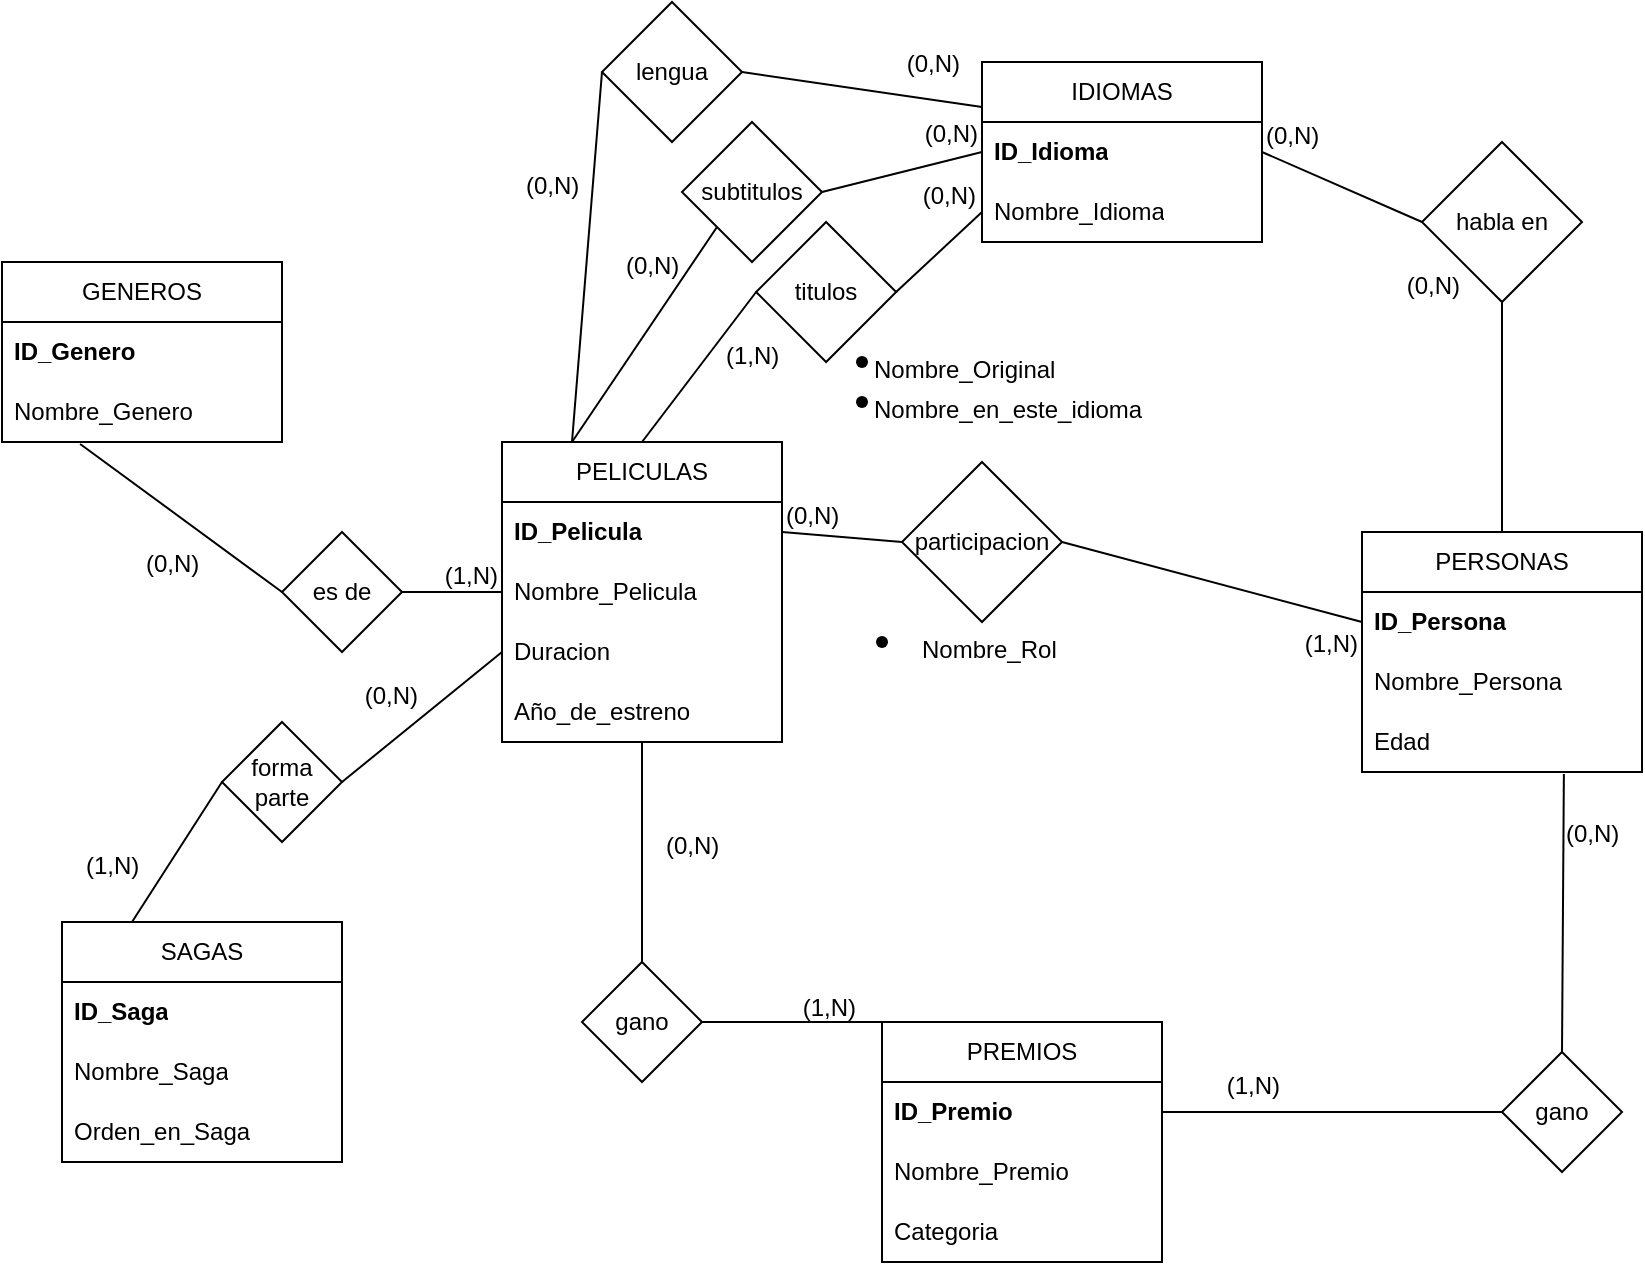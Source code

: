 <mxfile version="21.5.1" type="github">
  <diagram id="R2lEEEUBdFMjLlhIrx00" name="Page-1">
    <mxGraphModel dx="1290" dy="506" grid="1" gridSize="10" guides="1" tooltips="1" connect="1" arrows="1" fold="1" page="1" pageScale="1" pageWidth="850" pageHeight="1100" background="none" math="0" shadow="0" extFonts="Permanent Marker^https://fonts.googleapis.com/css?family=Permanent+Marker">
      <root>
        <mxCell id="0" />
        <mxCell id="1" parent="0" />
        <mxCell id="Gt7JvwrsVz6u9dGJZQsW-6" value="GENEROS" style="swimlane;fontStyle=0;childLayout=stackLayout;horizontal=1;startSize=30;horizontalStack=0;resizeParent=1;resizeParentMax=0;resizeLast=0;collapsible=1;marginBottom=0;whiteSpace=wrap;html=1;" parent="1" vertex="1">
          <mxGeometry x="20" y="260" width="140" height="90" as="geometry">
            <mxRectangle x="50" y="410" width="100" height="30" as="alternateBounds" />
          </mxGeometry>
        </mxCell>
        <mxCell id="Gt7JvwrsVz6u9dGJZQsW-7" value="&lt;b&gt;ID_Genero&lt;/b&gt;&lt;span style=&quot;white-space: pre;&quot;&gt;&#x9;&lt;/span&gt;" style="text;strokeColor=none;fillColor=none;align=left;verticalAlign=middle;spacingLeft=4;spacingRight=4;overflow=hidden;points=[[0,0.5],[1,0.5]];portConstraint=eastwest;rotatable=0;whiteSpace=wrap;html=1;" parent="Gt7JvwrsVz6u9dGJZQsW-6" vertex="1">
          <mxGeometry y="30" width="140" height="30" as="geometry" />
        </mxCell>
        <mxCell id="Gt7JvwrsVz6u9dGJZQsW-8" value="Nombre_Genero" style="text;strokeColor=none;fillColor=none;align=left;verticalAlign=middle;spacingLeft=4;spacingRight=4;overflow=hidden;points=[[0,0.5],[1,0.5]];portConstraint=eastwest;rotatable=0;whiteSpace=wrap;html=1;" parent="Gt7JvwrsVz6u9dGJZQsW-6" vertex="1">
          <mxGeometry y="60" width="140" height="30" as="geometry" />
        </mxCell>
        <mxCell id="Gt7JvwrsVz6u9dGJZQsW-10" value="PELICULAS" style="swimlane;fontStyle=0;childLayout=stackLayout;horizontal=1;startSize=30;horizontalStack=0;resizeParent=1;resizeParentMax=0;resizeLast=0;collapsible=1;marginBottom=0;whiteSpace=wrap;html=1;" parent="1" vertex="1">
          <mxGeometry x="270" y="350" width="140" height="150" as="geometry">
            <mxRectangle x="270" y="350" width="110" height="30" as="alternateBounds" />
          </mxGeometry>
        </mxCell>
        <mxCell id="Gt7JvwrsVz6u9dGJZQsW-11" value="&lt;b&gt;ID_Pelicula&lt;/b&gt;" style="text;strokeColor=none;fillColor=none;align=left;verticalAlign=middle;spacingLeft=4;spacingRight=4;overflow=hidden;points=[[0,0.5],[1,0.5]];portConstraint=eastwest;rotatable=0;whiteSpace=wrap;html=1;" parent="Gt7JvwrsVz6u9dGJZQsW-10" vertex="1">
          <mxGeometry y="30" width="140" height="30" as="geometry" />
        </mxCell>
        <mxCell id="Gt7JvwrsVz6u9dGJZQsW-12" value="Nombre_Pelicula&lt;span style=&quot;white-space: pre;&quot;&gt;&#x9;&lt;/span&gt;" style="text;strokeColor=none;fillColor=none;align=left;verticalAlign=middle;spacingLeft=4;spacingRight=4;overflow=hidden;points=[[0,0.5],[1,0.5]];portConstraint=eastwest;rotatable=0;whiteSpace=wrap;html=1;" parent="Gt7JvwrsVz6u9dGJZQsW-10" vertex="1">
          <mxGeometry y="60" width="140" height="30" as="geometry" />
        </mxCell>
        <mxCell id="Gt7JvwrsVz6u9dGJZQsW-106" value="Duracion" style="text;strokeColor=none;fillColor=none;align=left;verticalAlign=middle;spacingLeft=4;spacingRight=4;overflow=hidden;points=[[0,0.5],[1,0.5]];portConstraint=eastwest;rotatable=0;whiteSpace=wrap;html=1;" parent="Gt7JvwrsVz6u9dGJZQsW-10" vertex="1">
          <mxGeometry y="90" width="140" height="30" as="geometry" />
        </mxCell>
        <mxCell id="Gt7JvwrsVz6u9dGJZQsW-107" value="Año_de_estreno" style="text;strokeColor=none;fillColor=none;align=left;verticalAlign=middle;spacingLeft=4;spacingRight=4;overflow=hidden;points=[[0,0.5],[1,0.5]];portConstraint=eastwest;rotatable=0;whiteSpace=wrap;html=1;" parent="Gt7JvwrsVz6u9dGJZQsW-10" vertex="1">
          <mxGeometry y="120" width="140" height="30" as="geometry" />
        </mxCell>
        <mxCell id="Gt7JvwrsVz6u9dGJZQsW-14" value="PREMIOS" style="swimlane;fontStyle=0;childLayout=stackLayout;horizontal=1;startSize=30;horizontalStack=0;resizeParent=1;resizeParentMax=0;resizeLast=0;collapsible=1;marginBottom=0;whiteSpace=wrap;html=1;" parent="1" vertex="1">
          <mxGeometry x="460" y="640" width="140" height="120" as="geometry">
            <mxRectangle x="590" y="690" width="100" height="30" as="alternateBounds" />
          </mxGeometry>
        </mxCell>
        <mxCell id="Gt7JvwrsVz6u9dGJZQsW-15" value="&lt;b&gt;ID_Premio&lt;span style=&quot;white-space: pre;&quot;&gt;&#x9;&lt;/span&gt;&lt;/b&gt;" style="text;strokeColor=none;fillColor=none;align=left;verticalAlign=middle;spacingLeft=4;spacingRight=4;overflow=hidden;points=[[0,0.5],[1,0.5]];portConstraint=eastwest;rotatable=0;whiteSpace=wrap;html=1;" parent="Gt7JvwrsVz6u9dGJZQsW-14" vertex="1">
          <mxGeometry y="30" width="140" height="30" as="geometry" />
        </mxCell>
        <mxCell id="Gt7JvwrsVz6u9dGJZQsW-16" value="Nombre_Premio" style="text;strokeColor=none;fillColor=none;align=left;verticalAlign=middle;spacingLeft=4;spacingRight=4;overflow=hidden;points=[[0,0.5],[1,0.5]];portConstraint=eastwest;rotatable=0;whiteSpace=wrap;html=1;" parent="Gt7JvwrsVz6u9dGJZQsW-14" vertex="1">
          <mxGeometry y="60" width="140" height="30" as="geometry" />
        </mxCell>
        <mxCell id="D47qw9EcfBguY9dzHqrJ-2" value="Categoria" style="text;strokeColor=none;fillColor=none;align=left;verticalAlign=middle;spacingLeft=4;spacingRight=4;overflow=hidden;points=[[0,0.5],[1,0.5]];portConstraint=eastwest;rotatable=0;whiteSpace=wrap;html=1;" parent="Gt7JvwrsVz6u9dGJZQsW-14" vertex="1">
          <mxGeometry y="90" width="140" height="30" as="geometry" />
        </mxCell>
        <mxCell id="Gt7JvwrsVz6u9dGJZQsW-18" value="PERSONAS" style="swimlane;fontStyle=0;childLayout=stackLayout;horizontal=1;startSize=30;horizontalStack=0;resizeParent=1;resizeParentMax=0;resizeLast=0;collapsible=1;marginBottom=0;whiteSpace=wrap;html=1;" parent="1" vertex="1">
          <mxGeometry x="700" y="395" width="140" height="120" as="geometry">
            <mxRectangle x="760" y="410" width="110" height="30" as="alternateBounds" />
          </mxGeometry>
        </mxCell>
        <mxCell id="Gt7JvwrsVz6u9dGJZQsW-19" value="&lt;b&gt;ID_Persona&lt;/b&gt;" style="text;strokeColor=none;fillColor=none;align=left;verticalAlign=middle;spacingLeft=4;spacingRight=4;overflow=hidden;points=[[0,0.5],[1,0.5]];portConstraint=eastwest;rotatable=0;whiteSpace=wrap;html=1;" parent="Gt7JvwrsVz6u9dGJZQsW-18" vertex="1">
          <mxGeometry y="30" width="140" height="30" as="geometry" />
        </mxCell>
        <mxCell id="Gt7JvwrsVz6u9dGJZQsW-20" value="Nombre_Persona" style="text;strokeColor=none;fillColor=none;align=left;verticalAlign=middle;spacingLeft=4;spacingRight=4;overflow=hidden;points=[[0,0.5],[1,0.5]];portConstraint=eastwest;rotatable=0;whiteSpace=wrap;html=1;" parent="Gt7JvwrsVz6u9dGJZQsW-18" vertex="1">
          <mxGeometry y="60" width="140" height="30" as="geometry" />
        </mxCell>
        <mxCell id="Gt7JvwrsVz6u9dGJZQsW-110" value="Edad" style="text;strokeColor=none;fillColor=none;align=left;verticalAlign=middle;spacingLeft=4;spacingRight=4;overflow=hidden;points=[[0,0.5],[1,0.5]];portConstraint=eastwest;rotatable=0;whiteSpace=wrap;html=1;" parent="Gt7JvwrsVz6u9dGJZQsW-18" vertex="1">
          <mxGeometry y="90" width="140" height="30" as="geometry" />
        </mxCell>
        <mxCell id="Gt7JvwrsVz6u9dGJZQsW-27" value="es de" style="rhombus;whiteSpace=wrap;html=1;" parent="1" vertex="1">
          <mxGeometry x="160" y="395" width="60" height="60" as="geometry" />
        </mxCell>
        <mxCell id="Gt7JvwrsVz6u9dGJZQsW-41" value="IDIOMAS" style="swimlane;fontStyle=0;childLayout=stackLayout;horizontal=1;startSize=30;horizontalStack=0;resizeParent=1;resizeParentMax=0;resizeLast=0;collapsible=1;marginBottom=0;whiteSpace=wrap;html=1;" parent="1" vertex="1">
          <mxGeometry x="510" y="160" width="140" height="90" as="geometry">
            <mxRectangle x="600" y="200" width="90" height="30" as="alternateBounds" />
          </mxGeometry>
        </mxCell>
        <mxCell id="Gt7JvwrsVz6u9dGJZQsW-42" value="&lt;b&gt;ID_Idioma&lt;/b&gt;" style="text;strokeColor=none;fillColor=none;align=left;verticalAlign=middle;spacingLeft=4;spacingRight=4;overflow=hidden;points=[[0,0.5],[1,0.5]];portConstraint=eastwest;rotatable=0;whiteSpace=wrap;html=1;" parent="Gt7JvwrsVz6u9dGJZQsW-41" vertex="1">
          <mxGeometry y="30" width="140" height="30" as="geometry" />
        </mxCell>
        <mxCell id="Gt7JvwrsVz6u9dGJZQsW-43" value="Nombre_Idioma" style="text;strokeColor=none;fillColor=none;align=left;verticalAlign=middle;spacingLeft=4;spacingRight=4;overflow=hidden;points=[[0,0.5],[1,0.5]];portConstraint=eastwest;rotatable=0;whiteSpace=wrap;html=1;" parent="Gt7JvwrsVz6u9dGJZQsW-41" vertex="1">
          <mxGeometry y="60" width="140" height="30" as="geometry" />
        </mxCell>
        <mxCell id="Gt7JvwrsVz6u9dGJZQsW-52" value="titulos" style="rhombus;whiteSpace=wrap;html=1;" parent="1" vertex="1">
          <mxGeometry x="397.06" y="240" width="70" height="70" as="geometry" />
        </mxCell>
        <mxCell id="Gt7JvwrsVz6u9dGJZQsW-53" value="&lt;div&gt;subtitulos&lt;/div&gt;" style="rhombus;whiteSpace=wrap;html=1;" parent="1" vertex="1">
          <mxGeometry x="360" y="190" width="70" height="70" as="geometry" />
        </mxCell>
        <mxCell id="Gt7JvwrsVz6u9dGJZQsW-60" value="habla en" style="rhombus;whiteSpace=wrap;html=1;" parent="1" vertex="1">
          <mxGeometry x="730" y="200" width="80" height="80" as="geometry" />
        </mxCell>
        <mxCell id="Gt7JvwrsVz6u9dGJZQsW-65" value="gano" style="rhombus;whiteSpace=wrap;html=1;" parent="1" vertex="1">
          <mxGeometry x="310" y="610" width="60" height="60" as="geometry" />
        </mxCell>
        <mxCell id="Gt7JvwrsVz6u9dGJZQsW-72" value="gano" style="rhombus;whiteSpace=wrap;html=1;" parent="1" vertex="1">
          <mxGeometry x="770" y="655" width="60" height="60" as="geometry" />
        </mxCell>
        <mxCell id="D47qw9EcfBguY9dzHqrJ-17" value="" style="endArrow=none;html=1;rounded=0;entryX=0;entryY=0.5;entryDx=0;entryDy=0;exitX=0.279;exitY=1.033;exitDx=0;exitDy=0;exitPerimeter=0;" parent="1" source="Gt7JvwrsVz6u9dGJZQsW-8" target="Gt7JvwrsVz6u9dGJZQsW-27" edge="1">
          <mxGeometry relative="1" as="geometry">
            <mxPoint x="60" y="390" as="sourcePoint" />
            <mxPoint x="270" y="490" as="targetPoint" />
          </mxGeometry>
        </mxCell>
        <mxCell id="D47qw9EcfBguY9dzHqrJ-18" value="(0,N)" style="resizable=0;html=1;whiteSpace=wrap;align=left;verticalAlign=bottom;" parent="D47qw9EcfBguY9dzHqrJ-17" connectable="0" vertex="1">
          <mxGeometry x="-1" relative="1" as="geometry">
            <mxPoint x="31" y="69" as="offset" />
          </mxGeometry>
        </mxCell>
        <mxCell id="D47qw9EcfBguY9dzHqrJ-19" value="" style="endArrow=none;html=1;rounded=0;exitX=1;exitY=0.5;exitDx=0;exitDy=0;" parent="1" source="Gt7JvwrsVz6u9dGJZQsW-27" target="Gt7JvwrsVz6u9dGJZQsW-10" edge="1">
          <mxGeometry relative="1" as="geometry">
            <mxPoint x="100" y="540" as="sourcePoint" />
            <mxPoint x="290" y="450" as="targetPoint" />
          </mxGeometry>
        </mxCell>
        <mxCell id="D47qw9EcfBguY9dzHqrJ-20" value="(1,N)" style="resizable=0;html=1;whiteSpace=wrap;align=right;verticalAlign=bottom;" parent="D47qw9EcfBguY9dzHqrJ-19" connectable="0" vertex="1">
          <mxGeometry x="1" relative="1" as="geometry">
            <mxPoint x="-1" as="offset" />
          </mxGeometry>
        </mxCell>
        <mxCell id="D47qw9EcfBguY9dzHqrJ-23" value="" style="group" parent="1" vertex="1" connectable="0">
          <mxGeometry x="440" y="300" width="170" height="30" as="geometry" />
        </mxCell>
        <mxCell id="D47qw9EcfBguY9dzHqrJ-21" value="Nombre_Original" style="text;strokeColor=none;fillColor=none;spacingLeft=4;spacingRight=4;overflow=hidden;rotatable=0;points=[[0,0.5],[1,0.5]];portConstraint=eastwest;fontSize=12;whiteSpace=wrap;html=1;" parent="D47qw9EcfBguY9dzHqrJ-23" vertex="1">
          <mxGeometry x="10" width="140" height="30" as="geometry" />
        </mxCell>
        <mxCell id="D47qw9EcfBguY9dzHqrJ-22" value="" style="shape=waypoint;sketch=0;fillStyle=solid;size=6;pointerEvents=1;points=[];fillColor=none;resizable=0;rotatable=0;perimeter=centerPerimeter;snapToPoint=1;" parent="D47qw9EcfBguY9dzHqrJ-23" vertex="1">
          <mxGeometry width="20" height="20" as="geometry" />
        </mxCell>
        <mxCell id="D47qw9EcfBguY9dzHqrJ-24" value="" style="endArrow=none;html=1;rounded=0;entryX=0;entryY=0.5;entryDx=0;entryDy=0;exitX=0.5;exitY=0;exitDx=0;exitDy=0;" parent="1" source="Gt7JvwrsVz6u9dGJZQsW-10" target="Gt7JvwrsVz6u9dGJZQsW-52" edge="1">
          <mxGeometry relative="1" as="geometry">
            <mxPoint x="60" y="500" as="sourcePoint" />
            <mxPoint x="220" y="500" as="targetPoint" />
          </mxGeometry>
        </mxCell>
        <mxCell id="D47qw9EcfBguY9dzHqrJ-25" value="(1,N)" style="resizable=0;html=1;whiteSpace=wrap;align=left;verticalAlign=bottom;" parent="D47qw9EcfBguY9dzHqrJ-24" connectable="0" vertex="1">
          <mxGeometry x="-1" relative="1" as="geometry">
            <mxPoint x="40" y="-35" as="offset" />
          </mxGeometry>
        </mxCell>
        <mxCell id="D47qw9EcfBguY9dzHqrJ-26" value="" style="endArrow=none;html=1;rounded=0;entryX=0;entryY=0.5;entryDx=0;entryDy=0;exitX=1;exitY=0.5;exitDx=0;exitDy=0;" parent="1" source="Gt7JvwrsVz6u9dGJZQsW-52" target="Gt7JvwrsVz6u9dGJZQsW-43" edge="1">
          <mxGeometry relative="1" as="geometry">
            <mxPoint x="60" y="520" as="sourcePoint" />
            <mxPoint x="220" y="520" as="targetPoint" />
          </mxGeometry>
        </mxCell>
        <mxCell id="D47qw9EcfBguY9dzHqrJ-27" value="(0,N)" style="resizable=0;html=1;whiteSpace=wrap;align=right;verticalAlign=bottom;" parent="D47qw9EcfBguY9dzHqrJ-26" connectable="0" vertex="1">
          <mxGeometry x="1" relative="1" as="geometry">
            <mxPoint x="-1" as="offset" />
          </mxGeometry>
        </mxCell>
        <mxCell id="D47qw9EcfBguY9dzHqrJ-28" value="" style="endArrow=none;html=1;rounded=0;entryX=0;entryY=1;entryDx=0;entryDy=0;exitX=0.25;exitY=0;exitDx=0;exitDy=0;" parent="1" source="Gt7JvwrsVz6u9dGJZQsW-10" target="Gt7JvwrsVz6u9dGJZQsW-53" edge="1">
          <mxGeometry relative="1" as="geometry">
            <mxPoint x="90" y="530" as="sourcePoint" />
            <mxPoint x="250" y="530" as="targetPoint" />
          </mxGeometry>
        </mxCell>
        <mxCell id="D47qw9EcfBguY9dzHqrJ-29" value="(0,N)" style="resizable=0;html=1;whiteSpace=wrap;align=left;verticalAlign=bottom;" parent="D47qw9EcfBguY9dzHqrJ-28" connectable="0" vertex="1">
          <mxGeometry x="-1" relative="1" as="geometry">
            <mxPoint x="-25" y="-120" as="offset" />
          </mxGeometry>
        </mxCell>
        <mxCell id="D47qw9EcfBguY9dzHqrJ-30" value="" style="endArrow=none;html=1;rounded=0;entryX=0;entryY=0.5;entryDx=0;entryDy=0;exitX=1;exitY=0.5;exitDx=0;exitDy=0;" parent="1" source="Gt7JvwrsVz6u9dGJZQsW-53" target="Gt7JvwrsVz6u9dGJZQsW-42" edge="1">
          <mxGeometry relative="1" as="geometry">
            <mxPoint x="150" y="240" as="sourcePoint" />
            <mxPoint x="310" y="240" as="targetPoint" />
          </mxGeometry>
        </mxCell>
        <mxCell id="D47qw9EcfBguY9dzHqrJ-31" value="(0,N)" style="resizable=0;html=1;whiteSpace=wrap;align=right;verticalAlign=bottom;" parent="D47qw9EcfBguY9dzHqrJ-30" connectable="0" vertex="1">
          <mxGeometry x="1" relative="1" as="geometry">
            <mxPoint x="-1" as="offset" />
          </mxGeometry>
        </mxCell>
        <mxCell id="D47qw9EcfBguY9dzHqrJ-39" value="" style="endArrow=none;html=1;rounded=0;entryX=0.5;entryY=0;entryDx=0;entryDy=0;exitX=0.5;exitY=1;exitDx=0;exitDy=0;" parent="1" source="Gt7JvwrsVz6u9dGJZQsW-10" target="Gt7JvwrsVz6u9dGJZQsW-65" edge="1">
          <mxGeometry relative="1" as="geometry">
            <mxPoint x="408" y="435" as="sourcePoint" />
            <mxPoint x="405" y="650" as="targetPoint" />
          </mxGeometry>
        </mxCell>
        <mxCell id="D47qw9EcfBguY9dzHqrJ-40" value="(0,N)" style="resizable=0;html=1;whiteSpace=wrap;align=left;verticalAlign=bottom;" parent="D47qw9EcfBguY9dzHqrJ-39" connectable="0" vertex="1">
          <mxGeometry x="-1" relative="1" as="geometry">
            <mxPoint x="10" y="60" as="offset" />
          </mxGeometry>
        </mxCell>
        <mxCell id="D47qw9EcfBguY9dzHqrJ-41" value="" style="endArrow=none;html=1;rounded=0;exitX=1;exitY=0.5;exitDx=0;exitDy=0;entryX=0;entryY=0;entryDx=0;entryDy=0;" parent="1" source="Gt7JvwrsVz6u9dGJZQsW-65" target="Gt7JvwrsVz6u9dGJZQsW-14" edge="1">
          <mxGeometry relative="1" as="geometry">
            <mxPoint x="425" y="645" as="sourcePoint" />
            <mxPoint x="590" y="710" as="targetPoint" />
          </mxGeometry>
        </mxCell>
        <mxCell id="D47qw9EcfBguY9dzHqrJ-42" value="(1,N)" style="resizable=0;html=1;whiteSpace=wrap;align=right;verticalAlign=bottom;" parent="D47qw9EcfBguY9dzHqrJ-41" connectable="0" vertex="1">
          <mxGeometry x="1" relative="1" as="geometry">
            <mxPoint x="-12" y="1" as="offset" />
          </mxGeometry>
        </mxCell>
        <mxCell id="D47qw9EcfBguY9dzHqrJ-68" value="" style="endArrow=none;html=1;rounded=0;exitX=1;exitY=0.5;exitDx=0;exitDy=0;entryX=0;entryY=0.5;entryDx=0;entryDy=0;" parent="1" source="Gt7JvwrsVz6u9dGJZQsW-42" target="Gt7JvwrsVz6u9dGJZQsW-60" edge="1">
          <mxGeometry relative="1" as="geometry">
            <mxPoint x="890" y="159" as="sourcePoint" />
            <mxPoint x="1050" y="159" as="targetPoint" />
          </mxGeometry>
        </mxCell>
        <mxCell id="D47qw9EcfBguY9dzHqrJ-69" value="(0,N)" style="resizable=0;html=1;whiteSpace=wrap;align=left;verticalAlign=bottom;" parent="D47qw9EcfBguY9dzHqrJ-68" connectable="0" vertex="1">
          <mxGeometry x="-1" relative="1" as="geometry" />
        </mxCell>
        <mxCell id="D47qw9EcfBguY9dzHqrJ-70" value="" style="endArrow=none;html=1;rounded=0;exitX=0.5;exitY=1;exitDx=0;exitDy=0;entryX=0.5;entryY=0;entryDx=0;entryDy=0;" parent="1" source="Gt7JvwrsVz6u9dGJZQsW-60" target="Gt7JvwrsVz6u9dGJZQsW-18" edge="1">
          <mxGeometry relative="1" as="geometry">
            <mxPoint x="940" y="224.5" as="sourcePoint" />
            <mxPoint x="1100" y="224.5" as="targetPoint" />
          </mxGeometry>
        </mxCell>
        <mxCell id="D47qw9EcfBguY9dzHqrJ-71" value="(0,N)" style="resizable=0;html=1;whiteSpace=wrap;align=right;verticalAlign=bottom;" parent="D47qw9EcfBguY9dzHqrJ-70" connectable="0" vertex="1">
          <mxGeometry x="1" relative="1" as="geometry">
            <mxPoint x="-20" y="-115" as="offset" />
          </mxGeometry>
        </mxCell>
        <mxCell id="D47qw9EcfBguY9dzHqrJ-76" value="" style="endArrow=none;html=1;rounded=0;exitX=0.721;exitY=1.033;exitDx=0;exitDy=0;exitPerimeter=0;entryX=0.5;entryY=0;entryDx=0;entryDy=0;" parent="1" source="Gt7JvwrsVz6u9dGJZQsW-110" target="Gt7JvwrsVz6u9dGJZQsW-72" edge="1">
          <mxGeometry relative="1" as="geometry">
            <mxPoint x="700" y="930" as="sourcePoint" />
            <mxPoint x="860" y="650" as="targetPoint" />
          </mxGeometry>
        </mxCell>
        <mxCell id="D47qw9EcfBguY9dzHqrJ-77" value="(0,N)" style="resizable=0;html=1;whiteSpace=wrap;align=left;verticalAlign=bottom;" parent="D47qw9EcfBguY9dzHqrJ-76" connectable="0" vertex="1">
          <mxGeometry x="-1" relative="1" as="geometry">
            <mxPoint x="-1" y="39" as="offset" />
          </mxGeometry>
        </mxCell>
        <mxCell id="D47qw9EcfBguY9dzHqrJ-78" value="" style="endArrow=none;html=1;rounded=0;entryX=0;entryY=0.5;entryDx=0;entryDy=0;exitX=1;exitY=0.5;exitDx=0;exitDy=0;" parent="1" source="Gt7JvwrsVz6u9dGJZQsW-15" target="Gt7JvwrsVz6u9dGJZQsW-72" edge="1">
          <mxGeometry relative="1" as="geometry">
            <mxPoint x="700" y="950" as="sourcePoint" />
            <mxPoint x="860" y="950" as="targetPoint" />
          </mxGeometry>
        </mxCell>
        <mxCell id="D47qw9EcfBguY9dzHqrJ-79" value="(1,N)" style="resizable=0;html=1;whiteSpace=wrap;align=right;verticalAlign=bottom;" parent="D47qw9EcfBguY9dzHqrJ-78" connectable="0" vertex="1">
          <mxGeometry x="1" relative="1" as="geometry">
            <mxPoint x="-110" y="-5" as="offset" />
          </mxGeometry>
        </mxCell>
        <mxCell id="i9NqEfWfC8vqJdO5YDFB-1" value="lengua" style="rhombus;whiteSpace=wrap;html=1;" parent="1" vertex="1">
          <mxGeometry x="320" y="130" width="70" height="70" as="geometry" />
        </mxCell>
        <mxCell id="i9NqEfWfC8vqJdO5YDFB-2" value="" style="endArrow=none;html=1;rounded=0;entryX=0;entryY=0.5;entryDx=0;entryDy=0;exitX=0.25;exitY=0;exitDx=0;exitDy=0;" parent="1" source="Gt7JvwrsVz6u9dGJZQsW-10" target="i9NqEfWfC8vqJdO5YDFB-1" edge="1">
          <mxGeometry relative="1" as="geometry">
            <mxPoint x="270" y="220" as="sourcePoint" />
            <mxPoint x="150" y="370" as="targetPoint" />
          </mxGeometry>
        </mxCell>
        <mxCell id="i9NqEfWfC8vqJdO5YDFB-3" value="(0,N)" style="resizable=0;html=1;whiteSpace=wrap;align=left;verticalAlign=bottom;" parent="i9NqEfWfC8vqJdO5YDFB-2" connectable="0" vertex="1">
          <mxGeometry x="-1" relative="1" as="geometry">
            <mxPoint x="25" y="-80" as="offset" />
          </mxGeometry>
        </mxCell>
        <mxCell id="i9NqEfWfC8vqJdO5YDFB-4" value="" style="endArrow=none;html=1;rounded=0;entryX=0;entryY=0.25;entryDx=0;entryDy=0;exitX=1;exitY=0.5;exitDx=0;exitDy=0;" parent="1" source="i9NqEfWfC8vqJdO5YDFB-1" target="Gt7JvwrsVz6u9dGJZQsW-41" edge="1">
          <mxGeometry relative="1" as="geometry">
            <mxPoint x="-10" y="390" as="sourcePoint" />
            <mxPoint x="530" y="125" as="targetPoint" />
          </mxGeometry>
        </mxCell>
        <mxCell id="i9NqEfWfC8vqJdO5YDFB-5" value="(0,N)" style="resizable=0;html=1;whiteSpace=wrap;align=right;verticalAlign=bottom;" parent="i9NqEfWfC8vqJdO5YDFB-4" connectable="0" vertex="1">
          <mxGeometry x="1" relative="1" as="geometry">
            <mxPoint x="-10" y="-13" as="offset" />
          </mxGeometry>
        </mxCell>
        <mxCell id="CHZGAo0y19J0kEoSsVaL-1" value="participacion" style="rhombus;whiteSpace=wrap;html=1;" parent="1" vertex="1">
          <mxGeometry x="470" y="360" width="80" height="80" as="geometry" />
        </mxCell>
        <mxCell id="CHZGAo0y19J0kEoSsVaL-2" value="" style="endArrow=none;html=1;rounded=0;exitX=1;exitY=0.5;exitDx=0;exitDy=0;entryX=0;entryY=0.5;entryDx=0;entryDy=0;" parent="1" source="Gt7JvwrsVz6u9dGJZQsW-11" target="CHZGAo0y19J0kEoSsVaL-1" edge="1">
          <mxGeometry relative="1" as="geometry">
            <mxPoint x="450" y="420" as="sourcePoint" />
            <mxPoint x="760" y="354" as="targetPoint" />
          </mxGeometry>
        </mxCell>
        <mxCell id="CHZGAo0y19J0kEoSsVaL-3" value="(0,N)" style="resizable=0;html=1;whiteSpace=wrap;align=left;verticalAlign=bottom;" parent="CHZGAo0y19J0kEoSsVaL-2" connectable="0" vertex="1">
          <mxGeometry x="-1" relative="1" as="geometry" />
        </mxCell>
        <mxCell id="CHZGAo0y19J0kEoSsVaL-4" value="" style="endArrow=none;html=1;rounded=0;exitX=1;exitY=0.5;exitDx=0;exitDy=0;entryX=0;entryY=0.5;entryDx=0;entryDy=0;" parent="1" source="CHZGAo0y19J0kEoSsVaL-1" target="Gt7JvwrsVz6u9dGJZQsW-19" edge="1">
          <mxGeometry relative="1" as="geometry">
            <mxPoint x="780" y="430" as="sourcePoint" />
            <mxPoint x="790" y="545" as="targetPoint" />
          </mxGeometry>
        </mxCell>
        <mxCell id="CHZGAo0y19J0kEoSsVaL-5" value="(1,N)" style="resizable=0;html=1;whiteSpace=wrap;align=right;verticalAlign=bottom;" parent="CHZGAo0y19J0kEoSsVaL-4" connectable="0" vertex="1">
          <mxGeometry x="1" relative="1" as="geometry">
            <mxPoint y="20" as="offset" />
          </mxGeometry>
        </mxCell>
        <mxCell id="CHZGAo0y19J0kEoSsVaL-7" value="" style="group" parent="1" vertex="1" connectable="0">
          <mxGeometry x="467.06" y="440" width="92.94" height="30" as="geometry" />
        </mxCell>
        <mxCell id="CHZGAo0y19J0kEoSsVaL-8" value="Nombre_Rol" style="text;strokeColor=none;fillColor=none;spacingLeft=4;spacingRight=4;overflow=hidden;rotatable=0;points=[[0,0.5],[1,0.5]];portConstraint=eastwest;fontSize=12;whiteSpace=wrap;html=1;" parent="CHZGAo0y19J0kEoSsVaL-7" vertex="1">
          <mxGeometry x="7.326" width="76.539" height="30" as="geometry" />
        </mxCell>
        <mxCell id="CHZGAo0y19J0kEoSsVaL-9" value="" style="shape=waypoint;sketch=0;fillStyle=solid;size=6;pointerEvents=1;points=[];fillColor=none;resizable=0;rotatable=0;perimeter=centerPerimeter;snapToPoint=1;" parent="1" vertex="1">
          <mxGeometry x="450" y="440" width="20" height="20" as="geometry" />
        </mxCell>
        <mxCell id="q14rhshBHacX2PECmp5v-1" value="Nombre_en_este_idioma" style="text;strokeColor=none;fillColor=none;spacingLeft=4;spacingRight=4;overflow=hidden;rotatable=0;points=[[0,0.5],[1,0.5]];portConstraint=eastwest;fontSize=12;whiteSpace=wrap;html=1;" parent="1" vertex="1">
          <mxGeometry x="450" y="320" width="150" height="30" as="geometry" />
        </mxCell>
        <mxCell id="q14rhshBHacX2PECmp5v-2" value="" style="shape=waypoint;sketch=0;fillStyle=solid;size=6;pointerEvents=1;points=[];fillColor=none;resizable=0;rotatable=0;perimeter=centerPerimeter;snapToPoint=1;" parent="1" vertex="1">
          <mxGeometry x="440" y="320" width="20" height="20" as="geometry" />
        </mxCell>
        <mxCell id="pJGVTQxt57iLx0QDbwiD-4" value="SAGAS" style="swimlane;fontStyle=0;childLayout=stackLayout;horizontal=1;startSize=30;horizontalStack=0;resizeParent=1;resizeParentMax=0;resizeLast=0;collapsible=1;marginBottom=0;whiteSpace=wrap;html=1;" parent="1" vertex="1">
          <mxGeometry x="50" y="590" width="140" height="120" as="geometry">
            <mxRectangle x="760" y="410" width="110" height="30" as="alternateBounds" />
          </mxGeometry>
        </mxCell>
        <mxCell id="pJGVTQxt57iLx0QDbwiD-5" value="&lt;b&gt;ID_Saga&lt;/b&gt;" style="text;strokeColor=none;fillColor=none;align=left;verticalAlign=middle;spacingLeft=4;spacingRight=4;overflow=hidden;points=[[0,0.5],[1,0.5]];portConstraint=eastwest;rotatable=0;whiteSpace=wrap;html=1;" parent="pJGVTQxt57iLx0QDbwiD-4" vertex="1">
          <mxGeometry y="30" width="140" height="30" as="geometry" />
        </mxCell>
        <mxCell id="pJGVTQxt57iLx0QDbwiD-6" value="Nombre_Saga" style="text;strokeColor=none;fillColor=none;align=left;verticalAlign=middle;spacingLeft=4;spacingRight=4;overflow=hidden;points=[[0,0.5],[1,0.5]];portConstraint=eastwest;rotatable=0;whiteSpace=wrap;html=1;" parent="pJGVTQxt57iLx0QDbwiD-4" vertex="1">
          <mxGeometry y="60" width="140" height="30" as="geometry" />
        </mxCell>
        <mxCell id="pJGVTQxt57iLx0QDbwiD-7" value="Orden_en_Saga" style="text;strokeColor=none;fillColor=none;align=left;verticalAlign=middle;spacingLeft=4;spacingRight=4;overflow=hidden;points=[[0,0.5],[1,0.5]];portConstraint=eastwest;rotatable=0;whiteSpace=wrap;html=1;" parent="pJGVTQxt57iLx0QDbwiD-4" vertex="1">
          <mxGeometry y="90" width="140" height="30" as="geometry" />
        </mxCell>
        <mxCell id="pJGVTQxt57iLx0QDbwiD-8" value="forma parte" style="rhombus;whiteSpace=wrap;html=1;" parent="1" vertex="1">
          <mxGeometry x="130" y="490" width="60" height="60" as="geometry" />
        </mxCell>
        <mxCell id="pJGVTQxt57iLx0QDbwiD-9" value="" style="endArrow=none;html=1;rounded=0;exitX=0.25;exitY=0;exitDx=0;exitDy=0;entryX=0;entryY=0.5;entryDx=0;entryDy=0;" parent="1" source="pJGVTQxt57iLx0QDbwiD-4" target="pJGVTQxt57iLx0QDbwiD-8" edge="1">
          <mxGeometry relative="1" as="geometry">
            <mxPoint x="60" y="520" as="sourcePoint" />
            <mxPoint x="240" y="585" as="targetPoint" />
          </mxGeometry>
        </mxCell>
        <mxCell id="pJGVTQxt57iLx0QDbwiD-10" value="(1,N)" style="resizable=0;html=1;whiteSpace=wrap;align=left;verticalAlign=bottom;" parent="pJGVTQxt57iLx0QDbwiD-9" connectable="0" vertex="1">
          <mxGeometry x="-1" relative="1" as="geometry">
            <mxPoint x="-25" y="-20" as="offset" />
          </mxGeometry>
        </mxCell>
        <mxCell id="pJGVTQxt57iLx0QDbwiD-11" value="" style="endArrow=none;html=1;rounded=0;exitX=1;exitY=0.5;exitDx=0;exitDy=0;entryX=0;entryY=0.5;entryDx=0;entryDy=0;" parent="1" source="pJGVTQxt57iLx0QDbwiD-8" target="Gt7JvwrsVz6u9dGJZQsW-106" edge="1">
          <mxGeometry relative="1" as="geometry">
            <mxPoint x="70" y="635" as="sourcePoint" />
            <mxPoint x="240" y="520" as="targetPoint" />
          </mxGeometry>
        </mxCell>
        <mxCell id="pJGVTQxt57iLx0QDbwiD-12" value="&lt;div&gt;(0,N)&lt;/div&gt;" style="resizable=0;html=1;whiteSpace=wrap;align=right;verticalAlign=bottom;" parent="pJGVTQxt57iLx0QDbwiD-11" connectable="0" vertex="1">
          <mxGeometry x="1" relative="1" as="geometry">
            <mxPoint x="-40" y="30" as="offset" />
          </mxGeometry>
        </mxCell>
      </root>
    </mxGraphModel>
  </diagram>
</mxfile>
